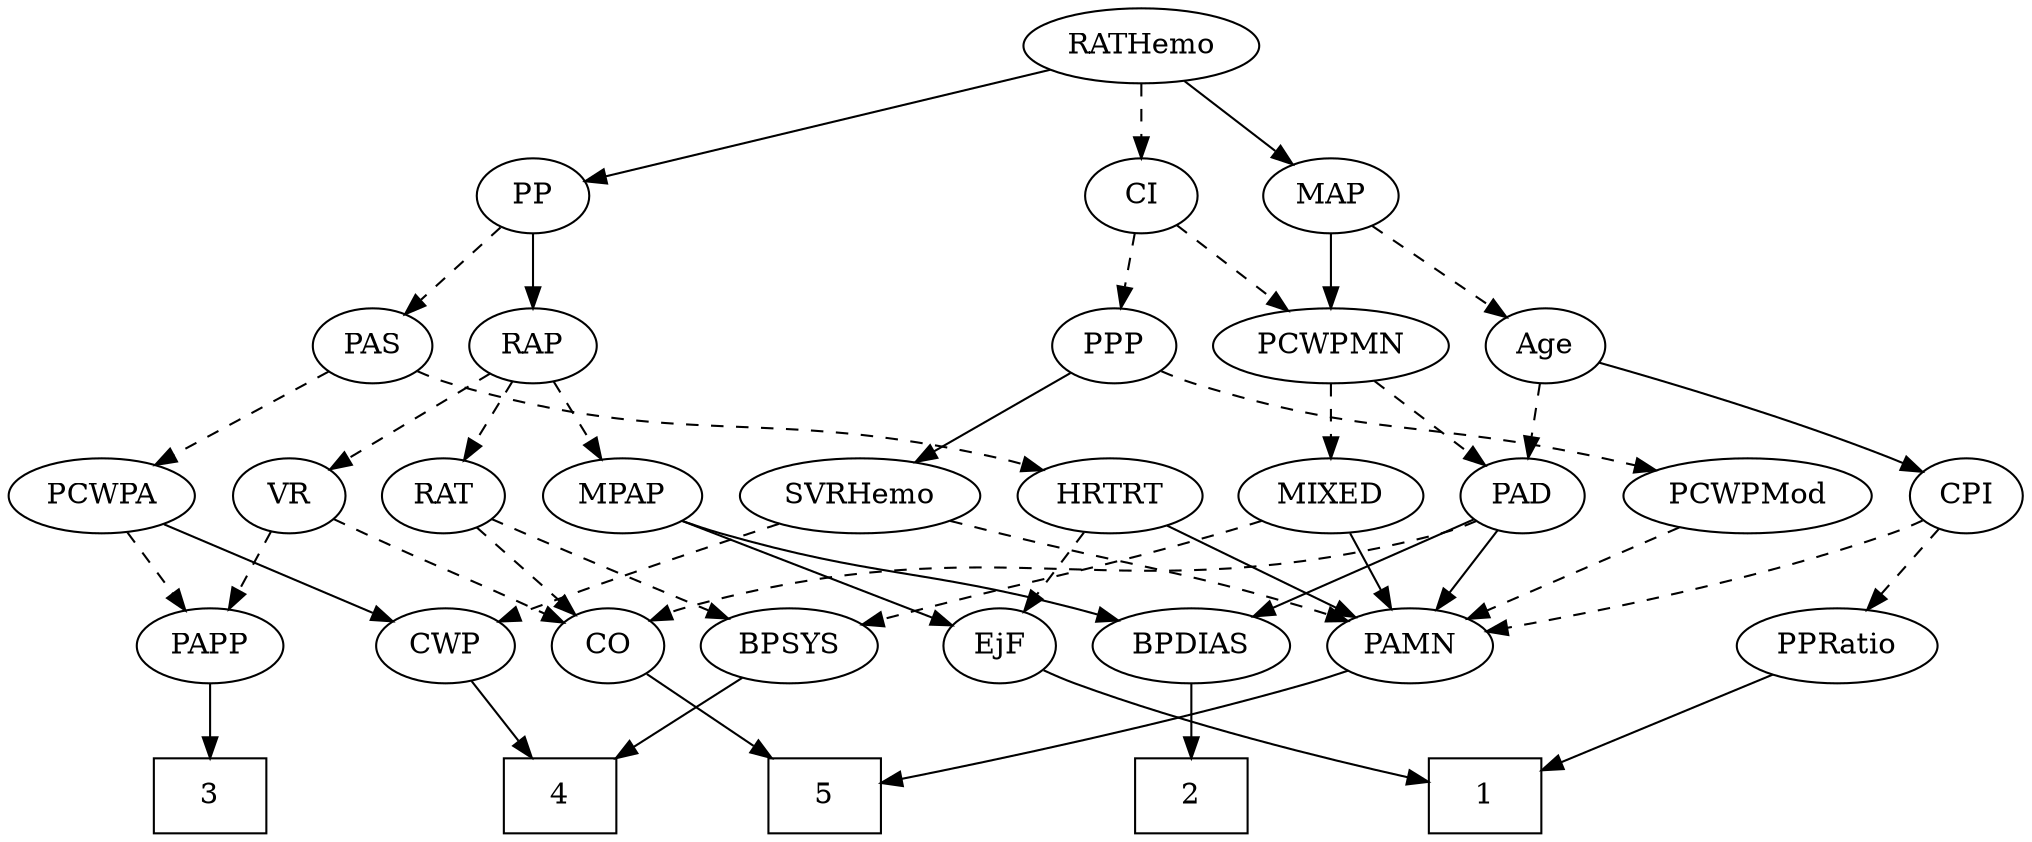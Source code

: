 strict digraph {
	graph [bb="0,0,911.24,396"];
	node [label="\N"];
	1	[height=0.5,
		pos="82.646,18",
		shape=box,
		width=0.75];
	2	[height=0.5,
		pos="255.65,18",
		shape=box,
		width=0.75];
	3	[height=0.5,
		pos="825.65,18",
		shape=box,
		width=0.75];
	4	[height=0.5,
		pos="647.65,18",
		shape=box,
		width=0.75];
	5	[height=0.5,
		pos="425.65,18",
		shape=box,
		width=0.75];
	RAP	[height=0.5,
		pos="664.65,234",
		width=0.77632];
	MPAP	[height=0.5,
		pos="119.65,162",
		width=0.97491];
	RAP -> MPAP	[pos="e,145.32,174.31 638.62,226.86 622.33,223.22 600.86,218.79 581.65,216 397.11,189.25 345.32,222.02 163.65,180 160.8,179.34 157.9,178.54 \
155.01,177.64",
		style=dashed];
	VR	[height=0.5,
		pos="782.65,162",
		width=0.75];
	RAP -> VR	[pos="e,762.93,174.7 684.66,221.13 703.77,209.79 732.73,192.61 754.22,179.86",
		style=dashed];
	RAT	[height=0.5,
		pos="710.65,162",
		width=0.75827];
	RAP -> RAT	[pos="e,700.25,178.82 675.08,217.12 680.85,208.34 688.13,197.26 694.6,187.42",
		style=dashed];
	PAS	[height=0.5,
		pos="737.65,234",
		width=0.75];
	PCWPA	[height=0.5,
		pos="869.65,162",
		width=1.1555];
	PAS -> PCWPA	[pos="e,844.2,176.5 758.27,222.06 778.85,211.15 810.82,194.19 835.25,181.24",
		style=dashed];
	HRTRT	[height=0.5,
		pos="212.65,162",
		width=1.1013];
	PAS -> HRTRT	[pos="e,241.23,174.48 717.19,221.79 712.23,219.52 706.85,217.39 701.65,216 511.67,165.19 452.94,221.17 260.65,180 257.45,179.32 254.17,\
178.47 250.91,177.53",
		style=dashed];
	PAD	[height=0.5,
		pos="298.65,162",
		width=0.79437];
	PAMN	[height=0.5,
		pos="397.65,90",
		width=1.011];
	PAD -> PAMN	[pos="e,377.41,105.31 317.27,147.83 331.86,137.51 352.42,122.98 369.09,111.19",
		style=solid];
	CO	[height=0.5,
		pos="651.65,90",
		width=0.75];
	PAD -> CO	[pos="e,631.14,102.03 320.34,149.99 325.57,147.7 331.22,145.53 336.65,144 456.99,110.11 495.65,143.12 615.65,108 617.59,107.43 619.55,\
106.77 621.52,106.05",
		style=dashed];
	BPDIAS	[height=0.5,
		pos="255.65,90",
		width=1.1735];
	PAD -> BPDIAS	[pos="e,265.86,107.63 288.67,144.76 283.48,136.32 277.02,125.8 271.2,116.31",
		style=solid];
	PAMN -> 5	[pos="e,418.74,36.275 404.42,72.055 407.58,64.176 411.4,54.617 414.93,45.794",
		style=solid];
	CWP	[height=0.5,
		pos="727.65,90",
		width=0.84854];
	CWP -> 4	[pos="e,667.31,36.204 711.07,74.496 700.63,65.364 686.91,53.357 674.9,42.848",
		style=solid];
	PCWPMod	[height=0.5,
		pos="397.65,162",
		width=1.4443];
	PCWPMod -> PAMN	[pos="e,397.65,108.1 397.65,143.7 397.65,135.98 397.65,126.71 397.65,118.11",
		style=dashed];
	PCWPA -> CWP	[pos="e,750.6,102.31 843.27,148 819.66,136.36 784.97,119.26 759.76,106.83",
		style=solid];
	PAPP	[height=0.5,
		pos="825.65,90",
		width=0.88464];
	PCWPA -> PAPP	[pos="e,836,107.47 859.22,144.41 853.9,135.95 847.33,125.49 841.41,116.08",
		style=dashed];
	PCWPMN	[height=0.5,
		pos="450.65,234",
		width=1.3902];
	PCWPMN -> PAD	[pos="e,321.31,173.44 420.98,219.34 394.97,207.36 357.26,189.99 330.59,177.71",
		style=dashed];
	MIXED	[height=0.5,
		pos="507.65,162",
		width=1.1193];
	PCWPMN -> MIXED	[pos="e,494.24,179.47 464.15,216.41 471.18,207.78 479.91,197.06 487.7,187.5",
		style=dashed];
	CO -> 5	[pos="e,452.85,25.055 630.58,78.325 625.74,76.077 620.57,73.834 615.65,72 563.65,52.63 501.37,36.549 462.64,27.353",
		style=solid];
	CI	[height=0.5,
		pos="536.65,306",
		width=0.75];
	CI -> PCWPMN	[pos="e,469.88,250.65 520.06,291.5 508.07,281.74 491.59,268.33 477.71,257.02",
		style=dashed];
	PPP	[height=0.5,
		pos="545.65,234",
		width=0.75];
	CI -> PPP	[pos="e,543.43,252.28 538.83,288.05 539.82,280.35 541.01,271.03 542.13,262.36",
		style=dashed];
	SVRHemo	[height=0.5,
		pos="615.65,162",
		width=1.3902];
	SVRHemo -> PAMN	[pos="e,427.39,100.55 579.65,149.44 540.32,136.81 477.53,116.65 436.95,103.62",
		style=dashed];
	SVRHemo -> CWP	[pos="e,707.31,103.71 639.4,146.15 656.73,135.33 680.3,120.59 698.73,109.08",
		style=dashed];
	MIXED -> PAMN	[pos="e,419.12,104.67 485.39,146.83 468.77,136.26 445.88,121.7 427.65,110.1",
		style=solid];
	BPSYS	[height=0.5,
		pos="568.65,90",
		width=1.0471];
	MIXED -> BPSYS	[pos="e,554.58,107.15 521.79,144.76 529.57,135.84 539.36,124.61 547.98,114.72",
		style=dashed];
	BPSYS -> 4	[pos="e,628.32,36.127 585.79,73.811 595.96,64.794 609.09,53.161 620.64,42.933",
		style=solid];
	BPDIAS -> 2	[pos="e,255.65,36.104 255.65,71.697 255.65,63.983 255.65,54.712 255.65,46.112",
		style=solid];
	HRTRT -> PAMN	[pos="e,369.51,101.65 242.37,149.75 274.26,137.69 324.99,118.49 359.73,105.35",
		style=solid];
	EjF	[height=0.5,
		pos="124.65,90",
		width=0.75];
	HRTRT -> EjF	[pos="e,141.33,104.27 193.55,145.81 180.66,135.55 163.51,121.91 149.55,110.81",
		style=dashed];
	RATHemo	[height=0.5,
		pos="536.65,378",
		width=1.3721];
	RATHemo -> CI	[pos="e,536.65,324.1 536.65,359.7 536.65,351.98 536.65,342.71 536.65,334.11",
		style=dashed];
	MAP	[height=0.5,
		pos="450.65,306",
		width=0.84854];
	RATHemo -> MAP	[pos="e,467.76,320.93 517.13,361.12 504.82,351.09 488.8,338.06 475.57,327.29",
		style=solid];
	PP	[height=0.5,
		pos="664.65,306",
		width=0.75];
	RATHemo -> PP	[pos="e,644.35,318.1 562.86,362.67 583.98,351.12 613.65,334.89 635.51,322.93",
		style=solid];
	MAP -> PCWPMN	[pos="e,450.65,252.1 450.65,287.7 450.65,279.98 450.65,270.71 450.65,262.11",
		style=solid];
	Age	[height=0.5,
		pos="298.65,234",
		width=0.75];
	MAP -> Age	[pos="e,320.37,245 427.23,294.22 401.04,282.16 358.52,262.57 329.61,249.26",
		style=dashed];
	MPAP -> BPDIAS	[pos="e,229.57,104.42 143.65,148.65 164.92,137.7 196.26,121.57 220.38,109.15",
		style=solid];
	MPAP -> EjF	[pos="e,123.42,108.1 120.88,143.7 121.43,135.98 122.1,126.71 122.71,118.11",
		style=solid];
	CPI	[height=0.5,
		pos="39.646,162",
		width=0.75];
	CPI -> PAMN	[pos="e,364.41,97.457 60.182,150.07 65.137,147.78 70.493,145.58 75.646,144 174.98,113.5 204.23,125.54 306.65,108 322.22,105.33 339.25,\
102.21 354.33,99.368",
		style=dashed];
	PPRatio	[height=0.5,
		pos="39.646,90",
		width=1.1013];
	CPI -> PPRatio	[pos="e,39.646,108.1 39.646,143.7 39.646,135.98 39.646,126.71 39.646,118.11",
		style=dashed];
	PP -> RAP	[pos="e,664.65,252.1 664.65,287.7 664.65,279.98 664.65,270.71 664.65,262.11",
		style=solid];
	PP -> PAS	[pos="e,722.9,249.14 679.42,290.83 689.81,280.87 703.89,267.37 715.6,256.14",
		style=dashed];
	PPP -> PCWPMod	[pos="e,427.11,176.94 524.13,222.82 501.15,211.95 464.26,194.51 436.24,181.25",
		style=dashed];
	PPP -> SVRHemo	[pos="e,599.45,179.2 560.15,218.5 569.37,209.28 581.51,197.14 592.09,186.56",
		style=solid];
	PAPP -> 3	[pos="e,825.65,36.104 825.65,71.697 825.65,63.983 825.65,54.712 825.65,46.112",
		style=solid];
	VR -> CO	[pos="e,671.97,101.86 762.18,150.06 740.36,138.4 705.61,119.83 680.9,106.63",
		style=dashed];
	VR -> PAPP	[pos="e,815.63,107.31 792.4,145.12 797.72,136.47 804.41,125.58 810.39,115.83",
		style=dashed];
	RAT -> CO	[pos="e,664.42,106.16 697.84,145.81 690.04,136.55 679.9,124.52 671.11,114.09",
		style=dashed];
	RAT -> BPSYS	[pos="e,593.89,103.44 689.39,150.52 666.55,139.26 629.91,121.2 602.98,107.92",
		style=dashed];
	PPRatio -> 1	[pos="e,71.929,36.447 49.837,72.411 54.829,64.285 60.958,54.307 66.562,45.184",
		style=solid];
	Age -> PAD	[pos="e,298.65,180.1 298.65,215.7 298.65,207.98 298.65,198.71 298.65,190.11",
		style=dashed];
	Age -> CPI	[pos="e,60.278,173.64 272.73,228.65 230.64,221.19 145.12,204.36 75.646,180 73.739,179.33 71.797,178.59 69.854,177.81",
		style=solid];
	EjF -> 1	[pos="e,93.022,36.292 115.12,73.116 110.13,64.801 103.89,54.41 98.224,44.963",
		style=solid];
}

